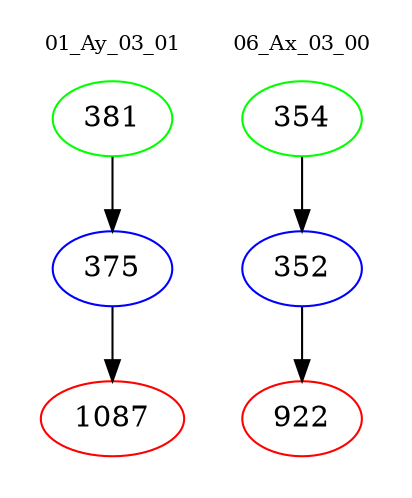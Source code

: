 digraph{
subgraph cluster_0 {
color = white
label = "01_Ay_03_01";
fontsize=10;
T0_381 [label="381", color="green"]
T0_381 -> T0_375 [color="black"]
T0_375 [label="375", color="blue"]
T0_375 -> T0_1087 [color="black"]
T0_1087 [label="1087", color="red"]
}
subgraph cluster_1 {
color = white
label = "06_Ax_03_00";
fontsize=10;
T1_354 [label="354", color="green"]
T1_354 -> T1_352 [color="black"]
T1_352 [label="352", color="blue"]
T1_352 -> T1_922 [color="black"]
T1_922 [label="922", color="red"]
}
}
